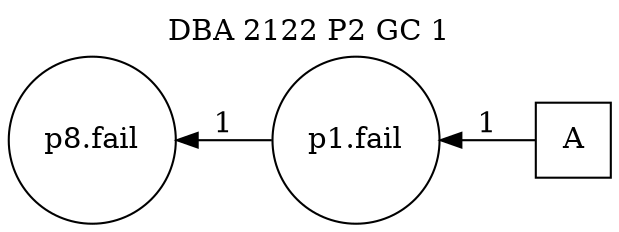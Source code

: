 digraph DBA_2122_P2_GC_1 {
labelloc="tl"
label= " DBA 2122 P2 GC 1 "
rankdir="RL";
graph [ size=" 10 , 10 !"]

"A" [shape="square" label="A"]
"p1.fail" [shape="circle" label="p1.fail"]
"p8.fail" [shape="circle" label="p8.fail"]
"A" -> "p1.fail" [ label=1]
"p1.fail" -> "p8.fail" [ label=1]
}
